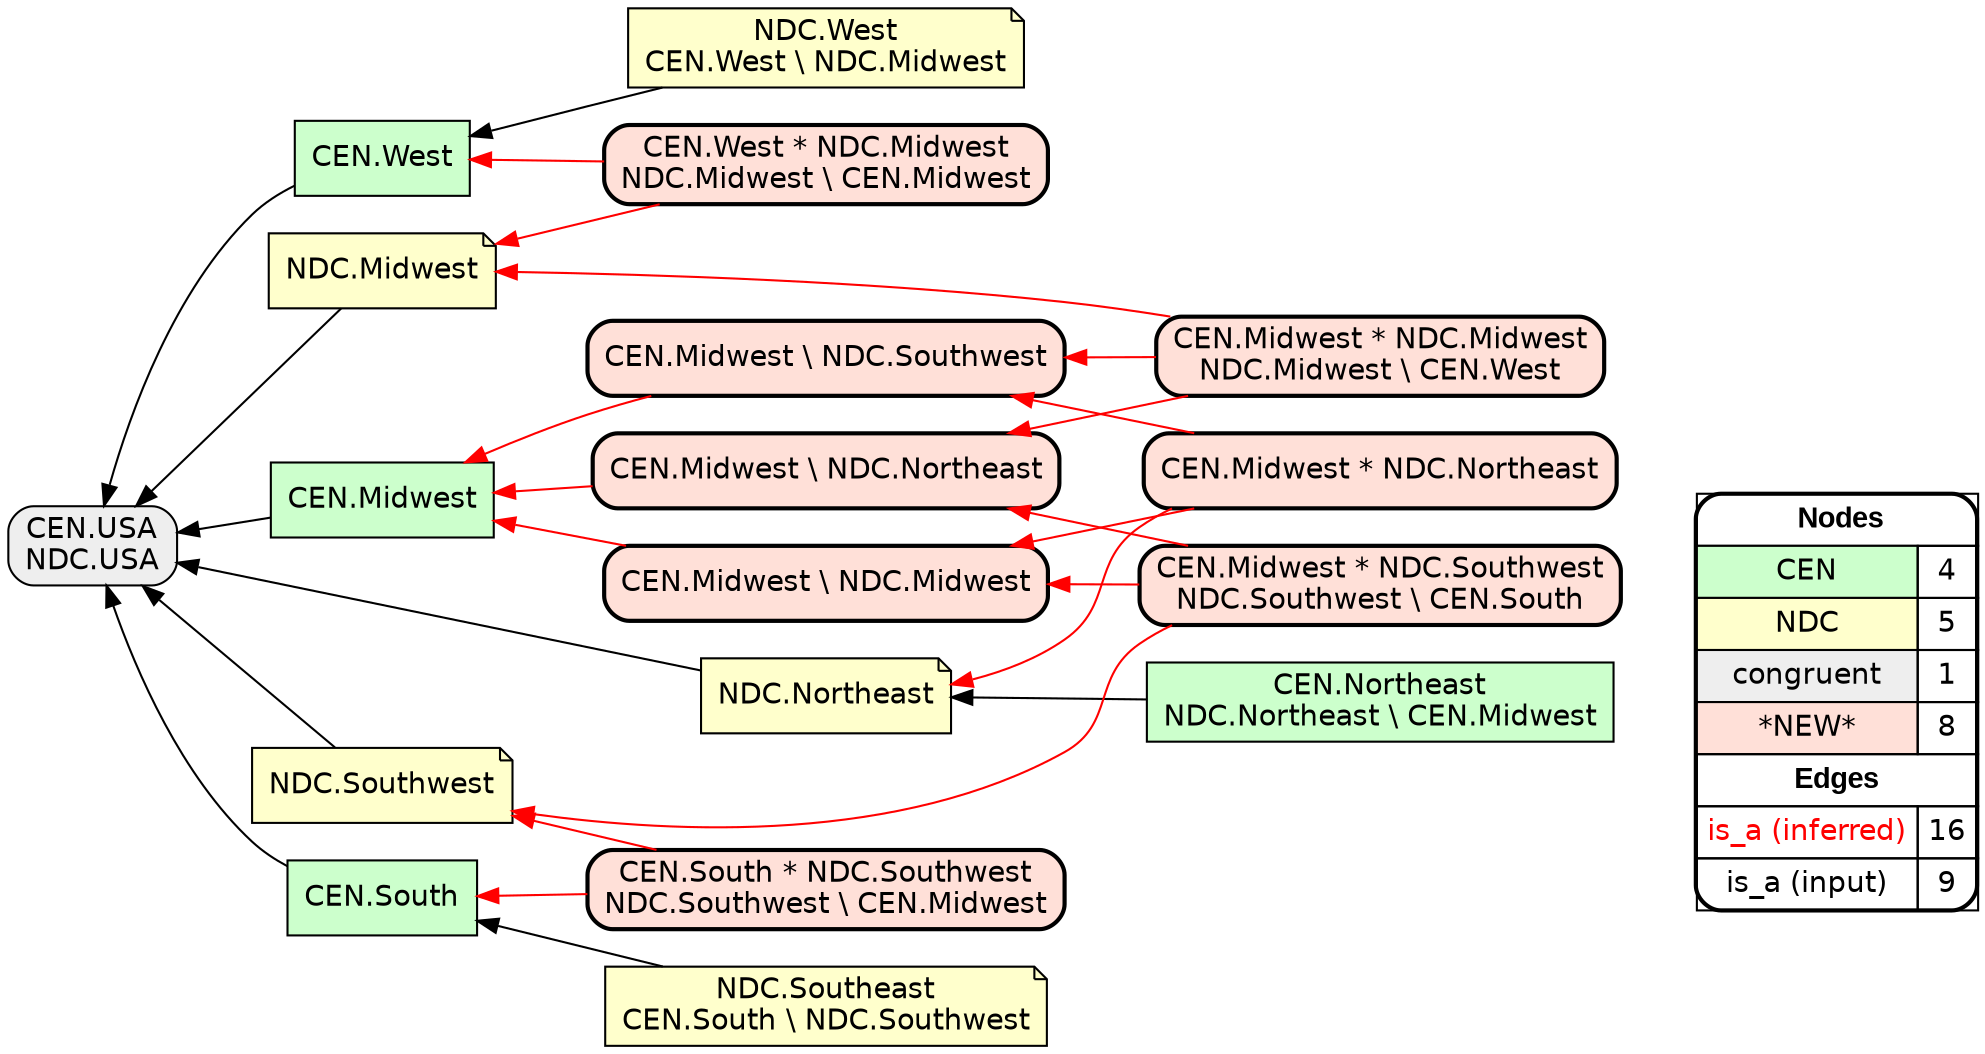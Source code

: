 digraph{
rankdir=RL
node[shape=box style=filled fillcolor="#CCFFCC" fontname="helvetica"] 
"CEN.Midwest"
"CEN.West"
"CEN.Northeast\nNDC.Northeast \\ CEN.Midwest"
"CEN.South"
node[shape=note style=filled fillcolor="#FFFFCC" fontname="helvetica"] 
"NDC.West\nCEN.West \\ NDC.Midwest"
"NDC.Midwest"
"NDC.Southwest"
"NDC.Southeast\nCEN.South \\ NDC.Southwest"
"NDC.Northeast"
node[shape=box style="filled,rounded" fillcolor="#EEEEEE" fontname="helvetica"] 
"CEN.USA\nNDC.USA"
node[shape=box style="filled,rounded,bold" fillcolor="#FFE0D8" fontname="helvetica"] 
"CEN.West * NDC.Midwest\nNDC.Midwest \\ CEN.Midwest"
"CEN.South * NDC.Southwest\nNDC.Southwest \\ CEN.Midwest"
"CEN.Midwest \\ NDC.Midwest"
"CEN.Midwest \\ NDC.Southwest"
"CEN.Midwest * NDC.Northeast"
"CEN.Midwest * NDC.Midwest\nNDC.Midwest \\ CEN.West"
"CEN.Midwest \\ NDC.Northeast"
"CEN.Midwest * NDC.Southwest\nNDC.Southwest \\ CEN.South"
edge[arrowhead=normal style=dotted color="#000000" constraint=true penwidth=1]
edge[arrowhead=normal style=solid color="#FF0000" constraint=true penwidth=1]
"CEN.West * NDC.Midwest\nNDC.Midwest \\ CEN.Midwest" -> "CEN.West"
"CEN.Midwest * NDC.Midwest\nNDC.Midwest \\ CEN.West" -> "CEN.Midwest \\ NDC.Northeast"
"CEN.Midwest * NDC.Northeast" -> "CEN.Midwest \\ NDC.Southwest"
"CEN.Midwest \\ NDC.Northeast" -> "CEN.Midwest"
"CEN.Midwest * NDC.Northeast" -> "CEN.Midwest \\ NDC.Midwest"
"CEN.South * NDC.Southwest\nNDC.Southwest \\ CEN.Midwest" -> "NDC.Southwest"
"CEN.Midwest * NDC.Southwest\nNDC.Southwest \\ CEN.South" -> "CEN.Midwest \\ NDC.Northeast"
"CEN.Midwest \\ NDC.Southwest" -> "CEN.Midwest"
"CEN.Midwest * NDC.Midwest\nNDC.Midwest \\ CEN.West" -> "CEN.Midwest \\ NDC.Southwest"
"CEN.Midwest * NDC.Southwest\nNDC.Southwest \\ CEN.South" -> "NDC.Southwest"
"CEN.Midwest * NDC.Midwest\nNDC.Midwest \\ CEN.West" -> "NDC.Midwest"
"CEN.West * NDC.Midwest\nNDC.Midwest \\ CEN.Midwest" -> "NDC.Midwest"
"CEN.Midwest * NDC.Southwest\nNDC.Southwest \\ CEN.South" -> "CEN.Midwest \\ NDC.Midwest"
"CEN.Midwest * NDC.Northeast" -> "NDC.Northeast"
"CEN.South * NDC.Southwest\nNDC.Southwest \\ CEN.Midwest" -> "CEN.South"
"CEN.Midwest \\ NDC.Midwest" -> "CEN.Midwest"
edge[arrowhead=normal style=solid color="#000000" constraint=true penwidth=1]
"NDC.Southeast\nCEN.South \\ NDC.Southwest" -> "CEN.South"
"NDC.West\nCEN.West \\ NDC.Midwest" -> "CEN.West"
"CEN.Midwest" -> "CEN.USA\nNDC.USA"
"CEN.Northeast\nNDC.Northeast \\ CEN.Midwest" -> "NDC.Northeast"
"NDC.Northeast" -> "CEN.USA\nNDC.USA"
"NDC.Midwest" -> "CEN.USA\nNDC.USA"
"NDC.Southwest" -> "CEN.USA\nNDC.USA"
"CEN.West" -> "CEN.USA\nNDC.USA"
"CEN.South" -> "CEN.USA\nNDC.USA"
node[shape=box] 
{rank=source Legend [fillcolor= white margin=0 label=< 
 <TABLE BORDER="0" CELLBORDER="1" CELLSPACING="0" CELLPADDING="4"> 
<TR> <TD COLSPAN="2"><font face="Arial Black"> Nodes</font></TD> </TR> 
<TR> 
 <TD bgcolor="#CCFFCC" fontname="helvetica">CEN</TD> 
 <TD>4</TD> 
 </TR> 
<TR> 
 <TD bgcolor="#FFFFCC" fontname="helvetica">NDC</TD> 
 <TD>5</TD> 
 </TR> 
<TR> 
 <TD bgcolor="#EEEEEE" fontname="helvetica">congruent</TD> 
 <TD>1</TD> 
 </TR> 
<TR> 
 <TD bgcolor="#FFE0D8" fontname="helvetica">*NEW*</TD> 
 <TD>8</TD> 
 </TR> 
<TR> <TD COLSPAN="2"><font face = "Arial Black"> Edges </font></TD> </TR> 
<TR> 
 <TD><font color ="#FF0000">is_a (inferred)</font></TD><TD>16</TD>
</TR>
<TR> 
 <TD><font color ="#000000">is_a (input)</font></TD><TD>9</TD>
</TR>
</TABLE> 
 >] } 
}